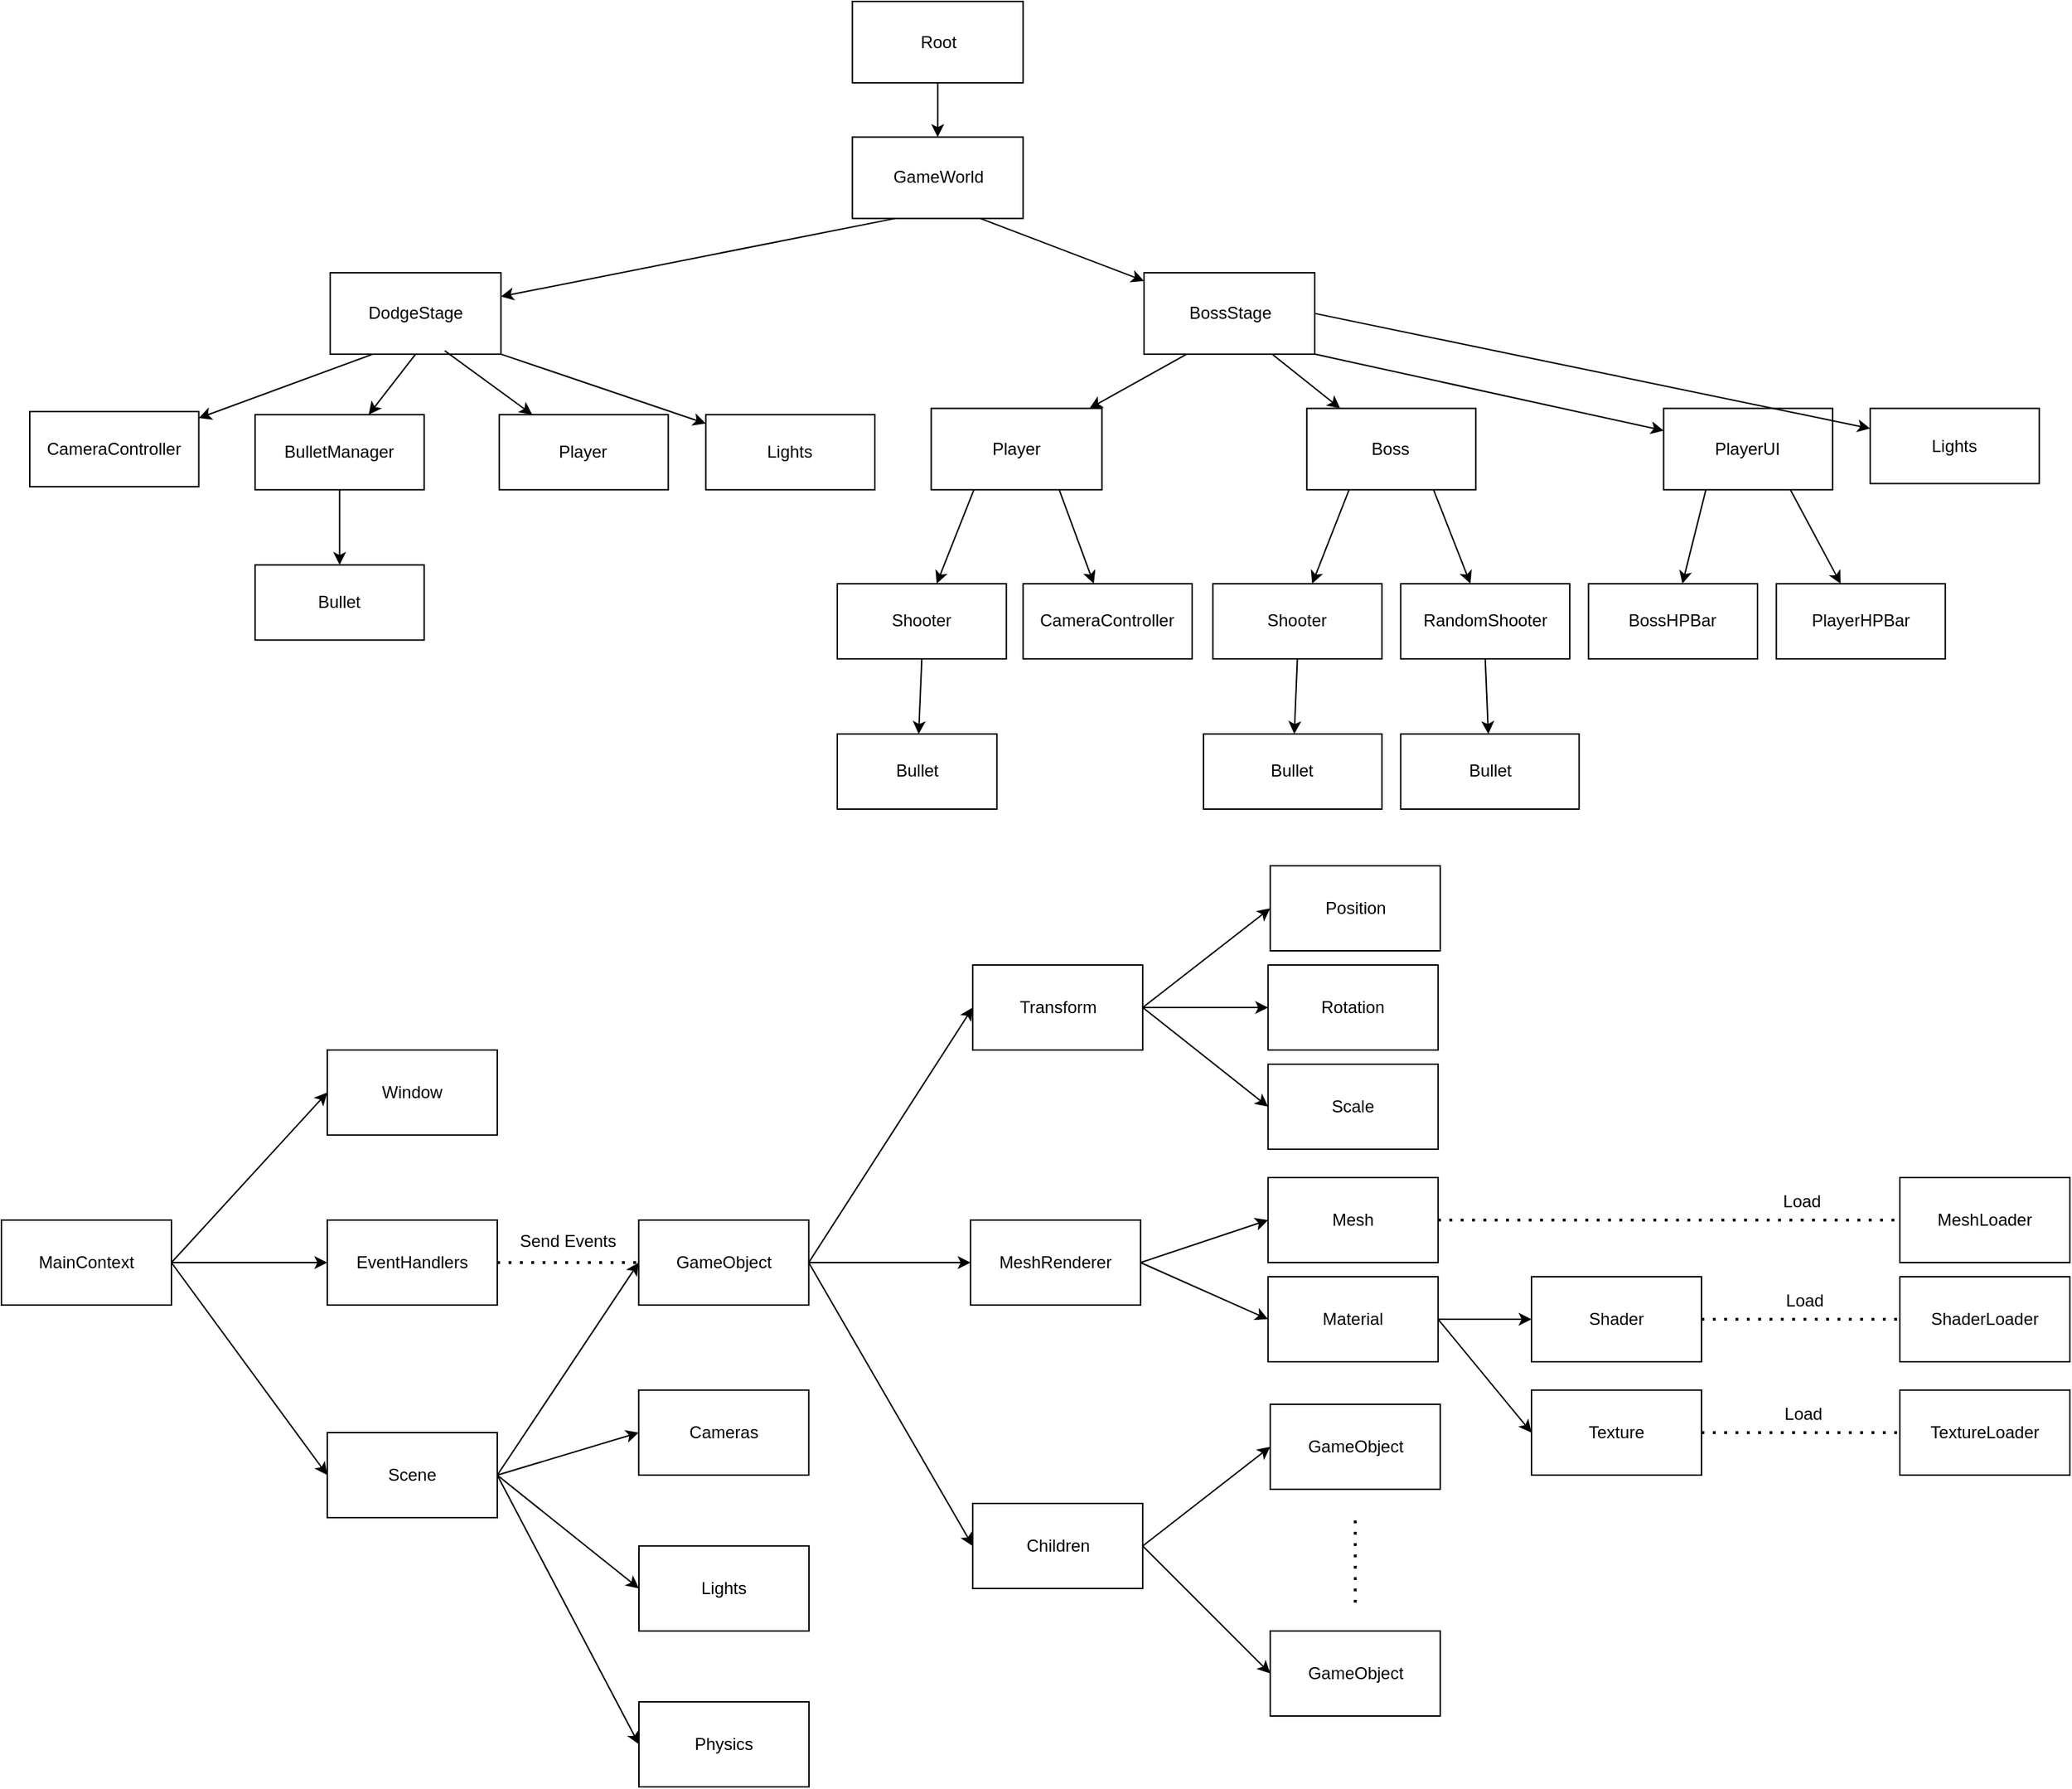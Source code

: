 <mxfile version="15.9.6" type="github"><diagram id="aqf6ywEGWCXtUbfk2wWl" name="Page-1"><mxGraphModel dx="2089" dy="1143" grid="1" gridSize="10" guides="1" tooltips="1" connect="1" arrows="1" fold="1" page="0" pageScale="1" pageWidth="850" pageHeight="1100" math="0" shadow="0"><root><mxCell id="0"/><mxCell id="1" parent="0"/><mxCell id="oaAOK-5P2u1-QqBdz_NR-60" value="GameObject" style="rounded=0;whiteSpace=wrap;html=1;" vertex="1" parent="1"><mxGeometry x="249.84" y="790" width="120" height="60" as="geometry"/></mxCell><mxCell id="oaAOK-5P2u1-QqBdz_NR-61" value="" style="endArrow=classic;html=1;rounded=0;exitX=1;exitY=0.5;exitDx=0;exitDy=0;entryX=0;entryY=0.5;entryDx=0;entryDy=0;" edge="1" parent="1" source="oaAOK-5P2u1-QqBdz_NR-60" target="oaAOK-5P2u1-QqBdz_NR-62"><mxGeometry width="50" height="50" relative="1" as="geometry"><mxPoint x="434.08" y="770" as="sourcePoint"/><mxPoint x="494.08" y="620" as="targetPoint"/></mxGeometry></mxCell><mxCell id="oaAOK-5P2u1-QqBdz_NR-62" value="Transform" style="rounded=0;whiteSpace=wrap;html=1;" vertex="1" parent="1"><mxGeometry x="485.6" y="610" width="120" height="60" as="geometry"/></mxCell><mxCell id="oaAOK-5P2u1-QqBdz_NR-63" value="" style="endArrow=classic;html=1;rounded=0;exitX=1;exitY=0.5;exitDx=0;exitDy=0;" edge="1" parent="1" source="oaAOK-5P2u1-QqBdz_NR-60" target="oaAOK-5P2u1-QqBdz_NR-64"><mxGeometry width="50" height="50" relative="1" as="geometry"><mxPoint x="544.08" y="800" as="sourcePoint"/><mxPoint x="484.08" y="820" as="targetPoint"/></mxGeometry></mxCell><mxCell id="oaAOK-5P2u1-QqBdz_NR-64" value="MeshRenderer" style="rounded=0;whiteSpace=wrap;html=1;" vertex="1" parent="1"><mxGeometry x="484.08" y="790" width="120" height="60" as="geometry"/></mxCell><mxCell id="oaAOK-5P2u1-QqBdz_NR-65" value="" style="endArrow=classic;html=1;rounded=0;exitX=1;exitY=0.5;exitDx=0;exitDy=0;entryX=0;entryY=0.5;entryDx=0;entryDy=0;" edge="1" parent="1" source="oaAOK-5P2u1-QqBdz_NR-60" target="oaAOK-5P2u1-QqBdz_NR-66"><mxGeometry width="50" height="50" relative="1" as="geometry"><mxPoint x="354.08" y="1000" as="sourcePoint"/><mxPoint x="474.08" y="940" as="targetPoint"/></mxGeometry></mxCell><mxCell id="oaAOK-5P2u1-QqBdz_NR-66" value="Children" style="rounded=0;whiteSpace=wrap;html=1;" vertex="1" parent="1"><mxGeometry x="485.6" y="990" width="120" height="60" as="geometry"/></mxCell><mxCell id="oaAOK-5P2u1-QqBdz_NR-67" value="" style="endArrow=classic;html=1;rounded=0;exitX=1;exitY=0.5;exitDx=0;exitDy=0;entryX=0;entryY=0.5;entryDx=0;entryDy=0;" edge="1" parent="1" source="oaAOK-5P2u1-QqBdz_NR-64" target="oaAOK-5P2u1-QqBdz_NR-68"><mxGeometry width="50" height="50" relative="1" as="geometry"><mxPoint x="654.08" y="880" as="sourcePoint"/><mxPoint x="694.08" y="790" as="targetPoint"/></mxGeometry></mxCell><mxCell id="oaAOK-5P2u1-QqBdz_NR-68" value="Mesh" style="rounded=0;whiteSpace=wrap;html=1;" vertex="1" parent="1"><mxGeometry x="694.08" y="760" width="120" height="60" as="geometry"/></mxCell><mxCell id="oaAOK-5P2u1-QqBdz_NR-69" value="" style="endArrow=classic;html=1;rounded=0;exitX=1;exitY=0.5;exitDx=0;exitDy=0;entryX=0;entryY=0.5;entryDx=0;entryDy=0;" edge="1" parent="1" source="oaAOK-5P2u1-QqBdz_NR-64" target="oaAOK-5P2u1-QqBdz_NR-70"><mxGeometry width="50" height="50" relative="1" as="geometry"><mxPoint x="544.08" y="810" as="sourcePoint"/><mxPoint x="634.08" y="880" as="targetPoint"/></mxGeometry></mxCell><mxCell id="oaAOK-5P2u1-QqBdz_NR-70" value="Material" style="rounded=0;whiteSpace=wrap;html=1;" vertex="1" parent="1"><mxGeometry x="694.08" y="830" width="120" height="60" as="geometry"/></mxCell><mxCell id="oaAOK-5P2u1-QqBdz_NR-71" value="GameObject" style="rounded=0;whiteSpace=wrap;html=1;" vertex="1" parent="1"><mxGeometry x="695.6" y="920" width="120" height="60" as="geometry"/></mxCell><mxCell id="oaAOK-5P2u1-QqBdz_NR-72" value="" style="endArrow=classic;html=1;rounded=0;exitX=1;exitY=0.5;exitDx=0;exitDy=0;entryX=0;entryY=0.5;entryDx=0;entryDy=0;" edge="1" parent="1" source="oaAOK-5P2u1-QqBdz_NR-66" target="oaAOK-5P2u1-QqBdz_NR-71"><mxGeometry width="50" height="50" relative="1" as="geometry"><mxPoint x="595.6" y="1050" as="sourcePoint"/><mxPoint x="645.6" y="1000" as="targetPoint"/></mxGeometry></mxCell><mxCell id="oaAOK-5P2u1-QqBdz_NR-73" value="" style="endArrow=none;dashed=1;html=1;dashPattern=1 3;strokeWidth=2;rounded=0;" edge="1" parent="1"><mxGeometry width="50" height="50" relative="1" as="geometry"><mxPoint x="755.6" y="1060" as="sourcePoint"/><mxPoint x="755.6" y="1000" as="targetPoint"/></mxGeometry></mxCell><mxCell id="oaAOK-5P2u1-QqBdz_NR-74" value="GameObject" style="rounded=0;whiteSpace=wrap;html=1;" vertex="1" parent="1"><mxGeometry x="695.6" y="1080" width="120" height="60" as="geometry"/></mxCell><mxCell id="oaAOK-5P2u1-QqBdz_NR-75" value="" style="endArrow=classic;html=1;rounded=0;exitX=1;exitY=0.5;exitDx=0;exitDy=0;entryX=0;entryY=0.5;entryDx=0;entryDy=0;" edge="1" parent="1" source="oaAOK-5P2u1-QqBdz_NR-66" target="oaAOK-5P2u1-QqBdz_NR-74"><mxGeometry width="50" height="50" relative="1" as="geometry"><mxPoint x="505.6" y="1120" as="sourcePoint"/><mxPoint x="555.6" y="1070" as="targetPoint"/></mxGeometry></mxCell><mxCell id="oaAOK-5P2u1-QqBdz_NR-76" value="Position" style="rounded=0;whiteSpace=wrap;html=1;" vertex="1" parent="1"><mxGeometry x="695.6" y="540" width="120" height="60" as="geometry"/></mxCell><mxCell id="oaAOK-5P2u1-QqBdz_NR-77" value="Scale" style="rounded=0;whiteSpace=wrap;html=1;" vertex="1" parent="1"><mxGeometry x="694.08" y="680" width="120" height="60" as="geometry"/></mxCell><mxCell id="oaAOK-5P2u1-QqBdz_NR-78" value="&lt;div&gt;Rotation&lt;/div&gt;" style="rounded=0;whiteSpace=wrap;html=1;" vertex="1" parent="1"><mxGeometry x="694.08" y="610" width="120" height="60" as="geometry"/></mxCell><mxCell id="oaAOK-5P2u1-QqBdz_NR-79" value="" style="endArrow=classic;html=1;rounded=0;entryX=0;entryY=0.5;entryDx=0;entryDy=0;exitX=1;exitY=0.5;exitDx=0;exitDy=0;" edge="1" parent="1" source="oaAOK-5P2u1-QqBdz_NR-62" target="oaAOK-5P2u1-QqBdz_NR-76"><mxGeometry width="50" height="50" relative="1" as="geometry"><mxPoint x="534.08" y="720" as="sourcePoint"/><mxPoint x="694.08" y="560" as="targetPoint"/></mxGeometry></mxCell><mxCell id="oaAOK-5P2u1-QqBdz_NR-80" value="" style="endArrow=classic;html=1;rounded=0;entryX=0;entryY=0.5;entryDx=0;entryDy=0;exitX=1;exitY=0.5;exitDx=0;exitDy=0;" edge="1" parent="1" source="oaAOK-5P2u1-QqBdz_NR-62" target="oaAOK-5P2u1-QqBdz_NR-78"><mxGeometry width="50" height="50" relative="1" as="geometry"><mxPoint x="614.08" y="710" as="sourcePoint"/><mxPoint x="664.08" y="660" as="targetPoint"/></mxGeometry></mxCell><mxCell id="oaAOK-5P2u1-QqBdz_NR-81" value="" style="endArrow=classic;html=1;rounded=0;entryX=0;entryY=0.5;entryDx=0;entryDy=0;exitX=1;exitY=0.5;exitDx=0;exitDy=0;" edge="1" parent="1" source="oaAOK-5P2u1-QqBdz_NR-62" target="oaAOK-5P2u1-QqBdz_NR-77"><mxGeometry width="50" height="50" relative="1" as="geometry"><mxPoint x="604.08" y="750" as="sourcePoint"/><mxPoint x="654.08" y="700" as="targetPoint"/></mxGeometry></mxCell><mxCell id="oaAOK-5P2u1-QqBdz_NR-82" value="Scene" style="rounded=0;whiteSpace=wrap;html=1;" vertex="1" parent="1"><mxGeometry x="30.0" y="940" width="120" height="60" as="geometry"/></mxCell><mxCell id="oaAOK-5P2u1-QqBdz_NR-83" value="" style="endArrow=classic;html=1;rounded=0;exitX=1;exitY=0.5;exitDx=0;exitDy=0;entryX=0;entryY=0.5;entryDx=0;entryDy=0;" edge="1" parent="1" source="oaAOK-5P2u1-QqBdz_NR-82" target="oaAOK-5P2u1-QqBdz_NR-60"><mxGeometry width="50" height="50" relative="1" as="geometry"><mxPoint x="281.36" y="960" as="sourcePoint"/><mxPoint x="331.36" y="910" as="targetPoint"/></mxGeometry></mxCell><mxCell id="oaAOK-5P2u1-QqBdz_NR-84" value="" style="endArrow=classic;html=1;rounded=0;exitX=1;exitY=0.5;exitDx=0;exitDy=0;entryX=0;entryY=0.5;entryDx=0;entryDy=0;" edge="1" parent="1" source="oaAOK-5P2u1-QqBdz_NR-82" target="oaAOK-5P2u1-QqBdz_NR-85"><mxGeometry width="50" height="50" relative="1" as="geometry"><mxPoint x="250" y="1110" as="sourcePoint"/><mxPoint x="240" y="1110" as="targetPoint"/></mxGeometry></mxCell><mxCell id="oaAOK-5P2u1-QqBdz_NR-85" value="Physics" style="rounded=0;whiteSpace=wrap;html=1;" vertex="1" parent="1"><mxGeometry x="250.0" y="1130" width="120" height="60" as="geometry"/></mxCell><mxCell id="oaAOK-5P2u1-QqBdz_NR-86" value="Cameras" style="rounded=0;whiteSpace=wrap;html=1;" vertex="1" parent="1"><mxGeometry x="249.84" y="910" width="120" height="60" as="geometry"/></mxCell><mxCell id="oaAOK-5P2u1-QqBdz_NR-87" value="Lights" style="rounded=0;whiteSpace=wrap;html=1;" vertex="1" parent="1"><mxGeometry x="250" y="1020" width="120" height="60" as="geometry"/></mxCell><mxCell id="oaAOK-5P2u1-QqBdz_NR-88" value="" style="endArrow=classic;html=1;rounded=0;exitX=1;exitY=0.5;exitDx=0;exitDy=0;entryX=0;entryY=0.5;entryDx=0;entryDy=0;" edge="1" parent="1" source="oaAOK-5P2u1-QqBdz_NR-82" target="oaAOK-5P2u1-QqBdz_NR-86"><mxGeometry width="50" height="50" relative="1" as="geometry"><mxPoint x="230" y="1060" as="sourcePoint"/><mxPoint x="280" y="1010" as="targetPoint"/></mxGeometry></mxCell><mxCell id="oaAOK-5P2u1-QqBdz_NR-89" value="" style="endArrow=classic;html=1;rounded=0;exitX=1;exitY=0.5;exitDx=0;exitDy=0;entryX=0;entryY=0.5;entryDx=0;entryDy=0;" edge="1" parent="1" source="oaAOK-5P2u1-QqBdz_NR-82" target="oaAOK-5P2u1-QqBdz_NR-87"><mxGeometry width="50" height="50" relative="1" as="geometry"><mxPoint x="100" y="1110" as="sourcePoint"/><mxPoint x="180" y="1100" as="targetPoint"/></mxGeometry></mxCell><mxCell id="oaAOK-5P2u1-QqBdz_NR-90" value="MainContext" style="rounded=0;whiteSpace=wrap;html=1;" vertex="1" parent="1"><mxGeometry x="-200" y="790" width="120" height="60" as="geometry"/></mxCell><mxCell id="oaAOK-5P2u1-QqBdz_NR-91" value="" style="endArrow=classic;html=1;rounded=0;exitX=1;exitY=0.5;exitDx=0;exitDy=0;entryX=0;entryY=0.5;entryDx=0;entryDy=0;" edge="1" parent="1" source="oaAOK-5P2u1-QqBdz_NR-90" target="oaAOK-5P2u1-QqBdz_NR-82"><mxGeometry width="50" height="50" relative="1" as="geometry"><mxPoint x="50" y="1140" as="sourcePoint"/><mxPoint x="100" y="1090" as="targetPoint"/></mxGeometry></mxCell><mxCell id="oaAOK-5P2u1-QqBdz_NR-92" value="Window" style="rounded=0;whiteSpace=wrap;html=1;" vertex="1" parent="1"><mxGeometry x="30" y="670" width="120" height="60" as="geometry"/></mxCell><mxCell id="oaAOK-5P2u1-QqBdz_NR-93" value="" style="endArrow=classic;html=1;rounded=0;exitX=1;exitY=0.5;exitDx=0;exitDy=0;entryX=0;entryY=0.5;entryDx=0;entryDy=0;" edge="1" parent="1" source="oaAOK-5P2u1-QqBdz_NR-90" target="oaAOK-5P2u1-QqBdz_NR-92"><mxGeometry width="50" height="50" relative="1" as="geometry"><mxPoint x="60" y="840" as="sourcePoint"/><mxPoint x="110" y="790" as="targetPoint"/></mxGeometry></mxCell><mxCell id="oaAOK-5P2u1-QqBdz_NR-94" value="EventHandlers" style="rounded=0;whiteSpace=wrap;html=1;" vertex="1" parent="1"><mxGeometry x="30" y="790" width="120" height="60" as="geometry"/></mxCell><mxCell id="oaAOK-5P2u1-QqBdz_NR-95" value="" style="endArrow=classic;html=1;rounded=0;exitX=1;exitY=0.5;exitDx=0;exitDy=0;entryX=0;entryY=0.5;entryDx=0;entryDy=0;" edge="1" parent="1" source="oaAOK-5P2u1-QqBdz_NR-90" target="oaAOK-5P2u1-QqBdz_NR-94"><mxGeometry width="50" height="50" relative="1" as="geometry"><mxPoint x="-150" y="980" as="sourcePoint"/><mxPoint x="-100" y="930" as="targetPoint"/></mxGeometry></mxCell><mxCell id="oaAOK-5P2u1-QqBdz_NR-96" value="" style="endArrow=none;dashed=1;html=1;dashPattern=1 3;strokeWidth=2;rounded=0;exitX=1;exitY=0.5;exitDx=0;exitDy=0;" edge="1" parent="1" source="oaAOK-5P2u1-QqBdz_NR-94"><mxGeometry width="50" height="50" relative="1" as="geometry"><mxPoint x="170" y="850" as="sourcePoint"/><mxPoint x="250" y="820" as="targetPoint"/></mxGeometry></mxCell><mxCell id="oaAOK-5P2u1-QqBdz_NR-99" value="Send Events" style="text;html=1;strokeColor=none;fillColor=none;align=center;verticalAlign=middle;whiteSpace=wrap;rounded=0;" vertex="1" parent="1"><mxGeometry x="150" y="790" width="100" height="30" as="geometry"/></mxCell><mxCell id="oaAOK-5P2u1-QqBdz_NR-100" value="&lt;div&gt;MeshLoader&lt;/div&gt;" style="rounded=0;whiteSpace=wrap;html=1;" vertex="1" parent="1"><mxGeometry x="1140" y="760" width="120" height="60" as="geometry"/></mxCell><mxCell id="oaAOK-5P2u1-QqBdz_NR-101" value="&lt;div&gt;TextureLoader&lt;/div&gt;" style="rounded=0;whiteSpace=wrap;html=1;" vertex="1" parent="1"><mxGeometry x="1140" y="910" width="120" height="60" as="geometry"/></mxCell><mxCell id="oaAOK-5P2u1-QqBdz_NR-102" value="" style="endArrow=none;dashed=1;html=1;dashPattern=1 3;strokeWidth=2;rounded=0;exitX=1;exitY=0.5;exitDx=0;exitDy=0;entryX=0;entryY=0.5;entryDx=0;entryDy=0;" edge="1" parent="1" source="oaAOK-5P2u1-QqBdz_NR-68" target="oaAOK-5P2u1-QqBdz_NR-100"><mxGeometry width="50" height="50" relative="1" as="geometry"><mxPoint x="930" y="810" as="sourcePoint"/><mxPoint x="980" y="760" as="targetPoint"/></mxGeometry></mxCell><mxCell id="oaAOK-5P2u1-QqBdz_NR-103" value="" style="endArrow=none;dashed=1;html=1;dashPattern=1 3;strokeWidth=2;rounded=0;entryX=0;entryY=0.5;entryDx=0;entryDy=0;exitX=1;exitY=0.5;exitDx=0;exitDy=0;" edge="1" parent="1" source="oaAOK-5P2u1-QqBdz_NR-108" target="oaAOK-5P2u1-QqBdz_NR-101"><mxGeometry width="50" height="50" relative="1" as="geometry"><mxPoint x="930" y="970" as="sourcePoint"/><mxPoint x="1050" y="970" as="targetPoint"/></mxGeometry></mxCell><mxCell id="oaAOK-5P2u1-QqBdz_NR-104" value="Load" style="text;html=1;strokeColor=none;fillColor=none;align=center;verticalAlign=middle;whiteSpace=wrap;rounded=0;" vertex="1" parent="1"><mxGeometry x="1041" y="762" width="60" height="30" as="geometry"/></mxCell><mxCell id="oaAOK-5P2u1-QqBdz_NR-105" value="Load" style="text;html=1;strokeColor=none;fillColor=none;align=center;verticalAlign=middle;whiteSpace=wrap;rounded=0;" vertex="1" parent="1"><mxGeometry x="1042" y="912" width="60" height="30" as="geometry"/></mxCell><mxCell id="oaAOK-5P2u1-QqBdz_NR-106" value="Shader" style="rounded=0;whiteSpace=wrap;html=1;" vertex="1" parent="1"><mxGeometry x="880" y="830" width="120" height="60" as="geometry"/></mxCell><mxCell id="oaAOK-5P2u1-QqBdz_NR-107" value="" style="endArrow=classic;html=1;rounded=0;exitX=1;exitY=0.5;exitDx=0;exitDy=0;entryX=0;entryY=0.5;entryDx=0;entryDy=0;" edge="1" parent="1" source="oaAOK-5P2u1-QqBdz_NR-70" target="oaAOK-5P2u1-QqBdz_NR-106"><mxGeometry width="50" height="50" relative="1" as="geometry"><mxPoint x="860" y="910" as="sourcePoint"/><mxPoint x="1010" y="1120" as="targetPoint"/></mxGeometry></mxCell><mxCell id="oaAOK-5P2u1-QqBdz_NR-108" value="Texture" style="rounded=0;whiteSpace=wrap;html=1;" vertex="1" parent="1"><mxGeometry x="880" y="910" width="120" height="60" as="geometry"/></mxCell><mxCell id="oaAOK-5P2u1-QqBdz_NR-109" value="" style="endArrow=classic;html=1;rounded=0;exitX=1;exitY=0.5;exitDx=0;exitDy=0;entryX=0;entryY=0.5;entryDx=0;entryDy=0;" edge="1" parent="1" source="oaAOK-5P2u1-QqBdz_NR-70" target="oaAOK-5P2u1-QqBdz_NR-108"><mxGeometry width="50" height="50" relative="1" as="geometry"><mxPoint x="860" y="1190" as="sourcePoint"/><mxPoint x="910" y="1140" as="targetPoint"/></mxGeometry></mxCell><mxCell id="oaAOK-5P2u1-QqBdz_NR-112" value="&lt;div&gt;ShaderLoader&lt;/div&gt;" style="rounded=0;whiteSpace=wrap;html=1;" vertex="1" parent="1"><mxGeometry x="1140" y="830" width="120" height="60" as="geometry"/></mxCell><mxCell id="oaAOK-5P2u1-QqBdz_NR-115" value="" style="endArrow=none;dashed=1;html=1;dashPattern=1 3;strokeWidth=2;rounded=0;entryX=0;entryY=0.5;entryDx=0;entryDy=0;exitX=1;exitY=0.5;exitDx=0;exitDy=0;" edge="1" parent="1" source="oaAOK-5P2u1-QqBdz_NR-106" target="oaAOK-5P2u1-QqBdz_NR-112"><mxGeometry width="50" height="50" relative="1" as="geometry"><mxPoint x="1010" y="950" as="sourcePoint"/><mxPoint x="1150" y="950" as="targetPoint"/></mxGeometry></mxCell><mxCell id="oaAOK-5P2u1-QqBdz_NR-116" value="Load" style="text;html=1;strokeColor=none;fillColor=none;align=center;verticalAlign=middle;whiteSpace=wrap;rounded=0;" vertex="1" parent="1"><mxGeometry x="1043" y="832" width="60" height="30" as="geometry"/></mxCell><mxCell id="oaAOK-5P2u1-QqBdz_NR-117" value="" style="group" vertex="1" connectable="0" parent="1"><mxGeometry x="-180" y="-70" width="1418.37" height="570" as="geometry"/></mxCell><mxCell id="oaAOK-5P2u1-QqBdz_NR-1" value="&lt;div&gt;Root&lt;/div&gt;" style="rounded=0;whiteSpace=wrap;html=1;" vertex="1" parent="oaAOK-5P2u1-QqBdz_NR-117"><mxGeometry x="580.644" width="120.507" height="57.442" as="geometry"/></mxCell><mxCell id="oaAOK-5P2u1-QqBdz_NR-3" value="&lt;div&gt;GameWorld&lt;/div&gt;" style="rounded=0;whiteSpace=wrap;html=1;" vertex="1" parent="oaAOK-5P2u1-QqBdz_NR-117"><mxGeometry x="580.644" y="95.736" width="120.507" height="57.442" as="geometry"/></mxCell><mxCell id="oaAOK-5P2u1-QqBdz_NR-2" style="edgeStyle=orthogonalEdgeStyle;rounded=0;orthogonalLoop=1;jettySize=auto;html=1;exitX=0.5;exitY=1;exitDx=0;exitDy=0;" edge="1" parent="oaAOK-5P2u1-QqBdz_NR-117" source="oaAOK-5P2u1-QqBdz_NR-1" target="oaAOK-5P2u1-QqBdz_NR-3"><mxGeometry relative="1" as="geometry"><mxPoint x="640.898" y="124.457" as="targetPoint"/></mxGeometry></mxCell><mxCell id="oaAOK-5P2u1-QqBdz_NR-5" value="" style="endArrow=classic;html=1;rounded=0;exitX=0.25;exitY=1;exitDx=0;exitDy=0;" edge="1" parent="oaAOK-5P2u1-QqBdz_NR-117" source="oaAOK-5P2u1-QqBdz_NR-3" target="oaAOK-5P2u1-QqBdz_NR-6"><mxGeometry width="50" height="50" relative="1" as="geometry"><mxPoint x="545.496" y="248.915" as="sourcePoint"/><mxPoint x="535.454" y="191.473" as="targetPoint"/></mxGeometry></mxCell><mxCell id="oaAOK-5P2u1-QqBdz_NR-6" value="DodgeStage" style="rounded=0;whiteSpace=wrap;html=1;" vertex="1" parent="oaAOK-5P2u1-QqBdz_NR-117"><mxGeometry x="212.093" y="191.473" width="120.507" height="57.442" as="geometry"/></mxCell><mxCell id="oaAOK-5P2u1-QqBdz_NR-7" value="" style="endArrow=classic;html=1;rounded=0;exitX=0.75;exitY=1;exitDx=0;exitDy=0;" edge="1" parent="oaAOK-5P2u1-QqBdz_NR-117" source="oaAOK-5P2u1-QqBdz_NR-3" target="oaAOK-5P2u1-QqBdz_NR-8"><mxGeometry width="50" height="50" relative="1" as="geometry"><mxPoint x="696.13" y="201.047" as="sourcePoint"/><mxPoint x="746.341" y="181.899" as="targetPoint"/></mxGeometry></mxCell><mxCell id="oaAOK-5P2u1-QqBdz_NR-8" value="BossStage" style="rounded=0;whiteSpace=wrap;html=1;" vertex="1" parent="oaAOK-5P2u1-QqBdz_NR-117"><mxGeometry x="786.51" y="191.473" width="120.507" height="57.442" as="geometry"/></mxCell><mxCell id="oaAOK-5P2u1-QqBdz_NR-10" value="" style="endArrow=classic;html=1;rounded=0;exitX=0.25;exitY=1;exitDx=0;exitDy=0;" edge="1" parent="oaAOK-5P2u1-QqBdz_NR-117" source="oaAOK-5P2u1-QqBdz_NR-8" target="oaAOK-5P2u1-QqBdz_NR-13"><mxGeometry width="50" height="50" relative="1" as="geometry"><mxPoint x="716.215" y="315.93" as="sourcePoint"/><mxPoint x="746.341" y="296.783" as="targetPoint"/></mxGeometry></mxCell><mxCell id="oaAOK-5P2u1-QqBdz_NR-13" value="Player" style="rounded=0;whiteSpace=wrap;html=1;" vertex="1" parent="oaAOK-5P2u1-QqBdz_NR-117"><mxGeometry x="636.284" y="287.209" width="120.507" height="57.442" as="geometry"/></mxCell><mxCell id="oaAOK-5P2u1-QqBdz_NR-15" value="" style="endArrow=classic;html=1;rounded=0;exitX=0.75;exitY=1;exitDx=0;exitDy=0;" edge="1" parent="oaAOK-5P2u1-QqBdz_NR-117" source="oaAOK-5P2u1-QqBdz_NR-8" target="oaAOK-5P2u1-QqBdz_NR-16"><mxGeometry width="50" height="50" relative="1" as="geometry"><mxPoint x="847.045" y="251.86" as="sourcePoint"/><mxPoint x="917.06" y="287.209" as="targetPoint"/></mxGeometry></mxCell><mxCell id="oaAOK-5P2u1-QqBdz_NR-16" value="Boss" style="rounded=0;whiteSpace=wrap;html=1;" vertex="1" parent="oaAOK-5P2u1-QqBdz_NR-117"><mxGeometry x="901.394" y="287.214" width="119.302" height="57.437" as="geometry"/></mxCell><mxCell id="oaAOK-5P2u1-QqBdz_NR-19" value="" style="endArrow=classic;html=1;rounded=0;exitX=1;exitY=1;exitDx=0;exitDy=0;" edge="1" parent="oaAOK-5P2u1-QqBdz_NR-117" source="oaAOK-5P2u1-QqBdz_NR-8" target="oaAOK-5P2u1-QqBdz_NR-21"><mxGeometry width="50" height="50" relative="1" as="geometry"><mxPoint x="901.394" y="463.953" as="sourcePoint"/><mxPoint x="1073.719" y="291.628" as="targetPoint"/></mxGeometry></mxCell><mxCell id="oaAOK-5P2u1-QqBdz_NR-21" value="PlayerUI" style="rounded=0;whiteSpace=wrap;html=1;" vertex="1" parent="oaAOK-5P2u1-QqBdz_NR-117"><mxGeometry x="1153.254" y="287.214" width="119.302" height="57.437" as="geometry"/></mxCell><mxCell id="oaAOK-5P2u1-QqBdz_NR-23" value="" style="endArrow=classic;html=1;rounded=0;exitX=0.25;exitY=1;exitDx=0;exitDy=0;" edge="1" parent="oaAOK-5P2u1-QqBdz_NR-117" source="oaAOK-5P2u1-QqBdz_NR-16" target="oaAOK-5P2u1-QqBdz_NR-24"><mxGeometry width="50" height="50" relative="1" as="geometry"><mxPoint x="768.836" y="477.209" as="sourcePoint"/><mxPoint x="835.115" y="410.93" as="targetPoint"/></mxGeometry></mxCell><mxCell id="oaAOK-5P2u1-QqBdz_NR-24" value="&lt;div&gt;Shooter&lt;/div&gt;" style="rounded=0;whiteSpace=wrap;html=1;" vertex="1" parent="oaAOK-5P2u1-QqBdz_NR-117"><mxGeometry x="835.115" y="410.93" width="119.302" height="53.023" as="geometry"/></mxCell><mxCell id="oaAOK-5P2u1-QqBdz_NR-26" value="" style="endArrow=classic;html=1;rounded=0;exitX=0.75;exitY=1;exitDx=0;exitDy=0;" edge="1" parent="oaAOK-5P2u1-QqBdz_NR-117" source="oaAOK-5P2u1-QqBdz_NR-16" target="oaAOK-5P2u1-QqBdz_NR-27"><mxGeometry width="50" height="50" relative="1" as="geometry"><mxPoint x="927.906" y="357.907" as="sourcePoint"/><mxPoint x="954.417" y="397.674" as="targetPoint"/></mxGeometry></mxCell><mxCell id="oaAOK-5P2u1-QqBdz_NR-27" value="RandomShooter" style="rounded=0;whiteSpace=wrap;html=1;" vertex="1" parent="oaAOK-5P2u1-QqBdz_NR-117"><mxGeometry x="967.673" y="410.93" width="119.302" height="53.023" as="geometry"/></mxCell><mxCell id="oaAOK-5P2u1-QqBdz_NR-28" value="" style="endArrow=classic;html=1;rounded=0;exitX=0.25;exitY=1;exitDx=0;exitDy=0;" edge="1" parent="oaAOK-5P2u1-QqBdz_NR-117" source="oaAOK-5P2u1-QqBdz_NR-21" target="oaAOK-5P2u1-QqBdz_NR-29"><mxGeometry width="50" height="50" relative="1" as="geometry"><mxPoint x="1100.231" y="556.744" as="sourcePoint"/><mxPoint x="1073.719" y="410.93" as="targetPoint"/></mxGeometry></mxCell><mxCell id="oaAOK-5P2u1-QqBdz_NR-29" value="BossHPBar" style="rounded=0;whiteSpace=wrap;html=1;" vertex="1" parent="oaAOK-5P2u1-QqBdz_NR-117"><mxGeometry x="1100.231" y="410.93" width="119.302" height="53.023" as="geometry"/></mxCell><mxCell id="oaAOK-5P2u1-QqBdz_NR-30" value="" style="endArrow=classic;html=1;rounded=0;exitX=0.75;exitY=1;exitDx=0;exitDy=0;" edge="1" parent="oaAOK-5P2u1-QqBdz_NR-117" source="oaAOK-5P2u1-QqBdz_NR-21" target="oaAOK-5P2u1-QqBdz_NR-31"><mxGeometry width="50" height="50" relative="1" as="geometry"><mxPoint x="1285.812" y="463.953" as="sourcePoint"/><mxPoint x="1352.091" y="397.674" as="targetPoint"/></mxGeometry></mxCell><mxCell id="oaAOK-5P2u1-QqBdz_NR-31" value="PlayerHPBar" style="rounded=0;whiteSpace=wrap;html=1;" vertex="1" parent="oaAOK-5P2u1-QqBdz_NR-117"><mxGeometry x="1232.789" y="410.93" width="119.302" height="53.023" as="geometry"/></mxCell><mxCell id="oaAOK-5P2u1-QqBdz_NR-32" value="" style="endArrow=classic;html=1;rounded=0;exitX=0.25;exitY=1;exitDx=0;exitDy=0;" edge="1" parent="oaAOK-5P2u1-QqBdz_NR-117" source="oaAOK-5P2u1-QqBdz_NR-13" target="oaAOK-5P2u1-QqBdz_NR-33"><mxGeometry width="50" height="50" relative="1" as="geometry"><mxPoint x="278.372" y="503.721" as="sourcePoint"/><mxPoint x="596.511" y="424.186" as="targetPoint"/></mxGeometry></mxCell><mxCell id="oaAOK-5P2u1-QqBdz_NR-33" value="&lt;div&gt;Shooter&lt;/div&gt;" style="rounded=0;whiteSpace=wrap;html=1;" vertex="1" parent="oaAOK-5P2u1-QqBdz_NR-117"><mxGeometry x="569.999" y="410.93" width="119.302" height="53.023" as="geometry"/></mxCell><mxCell id="oaAOK-5P2u1-QqBdz_NR-35" value="" style="endArrow=classic;html=1;rounded=0;exitX=0.75;exitY=1;exitDx=0;exitDy=0;" edge="1" parent="oaAOK-5P2u1-QqBdz_NR-117" source="oaAOK-5P2u1-QqBdz_NR-13" target="oaAOK-5P2u1-QqBdz_NR-36"><mxGeometry width="50" height="50" relative="1" as="geometry"><mxPoint x="636.278" y="570" as="sourcePoint"/><mxPoint x="702.557" y="424.186" as="targetPoint"/></mxGeometry></mxCell><mxCell id="oaAOK-5P2u1-QqBdz_NR-36" value="CameraController" style="rounded=0;whiteSpace=wrap;html=1;" vertex="1" parent="oaAOK-5P2u1-QqBdz_NR-117"><mxGeometry x="701.152" y="410.93" width="119.302" height="53.023" as="geometry"/></mxCell><mxCell id="oaAOK-5P2u1-QqBdz_NR-41" value="" style="endArrow=classic;html=1;rounded=0;exitX=0.25;exitY=1;exitDx=0;exitDy=0;" edge="1" parent="oaAOK-5P2u1-QqBdz_NR-117" source="oaAOK-5P2u1-QqBdz_NR-6" target="oaAOK-5P2u1-QqBdz_NR-42"><mxGeometry width="50" height="50" relative="1" as="geometry"><mxPoint x="251.86" y="344.651" as="sourcePoint"/><mxPoint x="66.279" y="384.419" as="targetPoint"/></mxGeometry></mxCell><mxCell id="oaAOK-5P2u1-QqBdz_NR-42" value="CameraController" style="rounded=0;whiteSpace=wrap;html=1;" vertex="1" parent="oaAOK-5P2u1-QqBdz_NR-117"><mxGeometry y="289.427" width="119.302" height="53.023" as="geometry"/></mxCell><mxCell id="oaAOK-5P2u1-QqBdz_NR-43" value="" style="endArrow=classic;html=1;rounded=0;exitX=0.5;exitY=1;exitDx=0;exitDy=0;" edge="1" parent="oaAOK-5P2u1-QqBdz_NR-117" source="oaAOK-5P2u1-QqBdz_NR-6" target="oaAOK-5P2u1-QqBdz_NR-44"><mxGeometry width="50" height="50" relative="1" as="geometry"><mxPoint x="172.325" y="477.209" as="sourcePoint"/><mxPoint x="198.837" y="304.884" as="targetPoint"/></mxGeometry></mxCell><mxCell id="oaAOK-5P2u1-QqBdz_NR-44" value="BulletManager" style="rounded=0;whiteSpace=wrap;html=1;" vertex="1" parent="oaAOK-5P2u1-QqBdz_NR-117"><mxGeometry x="159.07" y="291.628" width="119.302" height="53.023" as="geometry"/></mxCell><mxCell id="oaAOK-5P2u1-QqBdz_NR-45" value="" style="endArrow=classic;html=1;rounded=0;exitX=0.671;exitY=0.959;exitDx=0;exitDy=0;exitPerimeter=0;" edge="1" parent="oaAOK-5P2u1-QqBdz_NR-117" source="oaAOK-5P2u1-QqBdz_NR-6" target="oaAOK-5P2u1-QqBdz_NR-46"><mxGeometry width="50" height="50" relative="1" as="geometry"><mxPoint x="291.627" y="463.953" as="sourcePoint"/><mxPoint x="357.906" y="304.884" as="targetPoint"/></mxGeometry></mxCell><mxCell id="oaAOK-5P2u1-QqBdz_NR-46" value="Player" style="rounded=0;whiteSpace=wrap;html=1;" vertex="1" parent="oaAOK-5P2u1-QqBdz_NR-117"><mxGeometry x="331.395" y="291.628" width="119.302" height="53.023" as="geometry"/></mxCell><mxCell id="oaAOK-5P2u1-QqBdz_NR-48" value="" style="endArrow=classic;html=1;rounded=0;exitX=1;exitY=0.5;exitDx=0;exitDy=0;" edge="1" parent="oaAOK-5P2u1-QqBdz_NR-117" source="oaAOK-5P2u1-QqBdz_NR-8" target="oaAOK-5P2u1-QqBdz_NR-49"><mxGeometry width="50" height="50" relative="1" as="geometry"><mxPoint x="1365.347" y="357.907" as="sourcePoint"/><mxPoint x="1431.626" y="291.628" as="targetPoint"/></mxGeometry></mxCell><mxCell id="oaAOK-5P2u1-QqBdz_NR-49" value="Lights" style="rounded=0;whiteSpace=wrap;html=1;" vertex="1" parent="oaAOK-5P2u1-QqBdz_NR-117"><mxGeometry x="1299.068" y="287.214" width="119.302" height="53.023" as="geometry"/></mxCell><mxCell id="oaAOK-5P2u1-QqBdz_NR-50" value="" style="endArrow=classic;html=1;rounded=0;exitX=1;exitY=1;exitDx=0;exitDy=0;" edge="1" parent="oaAOK-5P2u1-QqBdz_NR-117" source="oaAOK-5P2u1-QqBdz_NR-6" target="oaAOK-5P2u1-QqBdz_NR-51"><mxGeometry width="50" height="50" relative="1" as="geometry"><mxPoint x="331.395" y="477.209" as="sourcePoint"/><mxPoint x="516.976" y="291.628" as="targetPoint"/></mxGeometry></mxCell><mxCell id="oaAOK-5P2u1-QqBdz_NR-51" value="Lights" style="rounded=0;whiteSpace=wrap;html=1;" vertex="1" parent="oaAOK-5P2u1-QqBdz_NR-117"><mxGeometry x="477.209" y="291.628" width="119.302" height="53.023" as="geometry"/></mxCell><mxCell id="oaAOK-5P2u1-QqBdz_NR-52" value="" style="endArrow=classic;html=1;rounded=0;exitX=0.5;exitY=1;exitDx=0;exitDy=0;" edge="1" parent="oaAOK-5P2u1-QqBdz_NR-117" source="oaAOK-5P2u1-QqBdz_NR-44" target="oaAOK-5P2u1-QqBdz_NR-53"><mxGeometry width="50" height="50" relative="1" as="geometry"><mxPoint x="132.558" y="543.488" as="sourcePoint"/><mxPoint x="198.837" y="477.209" as="targetPoint"/></mxGeometry></mxCell><mxCell id="oaAOK-5P2u1-QqBdz_NR-53" value="Bullet" style="rounded=0;whiteSpace=wrap;html=1;" vertex="1" parent="oaAOK-5P2u1-QqBdz_NR-117"><mxGeometry x="159.07" y="397.674" width="119.302" height="53.023" as="geometry"/></mxCell><mxCell id="oaAOK-5P2u1-QqBdz_NR-54" value="" style="endArrow=classic;html=1;rounded=0;exitX=0.5;exitY=1;exitDx=0;exitDy=0;" edge="1" parent="oaAOK-5P2u1-QqBdz_NR-117" source="oaAOK-5P2u1-QqBdz_NR-33" target="oaAOK-5P2u1-QqBdz_NR-55"><mxGeometry width="50" height="50" relative="1" as="geometry"><mxPoint x="636.278" y="768.837" as="sourcePoint"/><mxPoint x="629.65" y="530.233" as="targetPoint"/></mxGeometry></mxCell><mxCell id="oaAOK-5P2u1-QqBdz_NR-55" value="Bullet" style="rounded=0;whiteSpace=wrap;html=1;" vertex="1" parent="oaAOK-5P2u1-QqBdz_NR-117"><mxGeometry x="569.999" y="516.977" width="112.674" height="53.023" as="geometry"/></mxCell><mxCell id="oaAOK-5P2u1-QqBdz_NR-56" value="" style="endArrow=classic;html=1;rounded=0;exitX=0.5;exitY=1;exitDx=0;exitDy=0;" edge="1" parent="oaAOK-5P2u1-QqBdz_NR-117" source="oaAOK-5P2u1-QqBdz_NR-24" target="oaAOK-5P2u1-QqBdz_NR-57"><mxGeometry width="50" height="50" relative="1" as="geometry"><mxPoint x="914.65" y="676.047" as="sourcePoint"/><mxPoint x="894.766" y="530.233" as="targetPoint"/></mxGeometry></mxCell><mxCell id="oaAOK-5P2u1-QqBdz_NR-57" value="Bullet" style="rounded=0;whiteSpace=wrap;html=1;" vertex="1" parent="oaAOK-5P2u1-QqBdz_NR-117"><mxGeometry x="828.487" y="516.977" width="125.93" height="53.023" as="geometry"/></mxCell><mxCell id="oaAOK-5P2u1-QqBdz_NR-58" value="" style="endArrow=classic;html=1;rounded=0;exitX=0.5;exitY=1;exitDx=0;exitDy=0;" edge="1" parent="oaAOK-5P2u1-QqBdz_NR-117" source="oaAOK-5P2u1-QqBdz_NR-27" target="oaAOK-5P2u1-QqBdz_NR-59"><mxGeometry width="50" height="50" relative="1" as="geometry"><mxPoint x="1073.719" y="609.767" as="sourcePoint"/><mxPoint x="1027.324" y="530.233" as="targetPoint"/></mxGeometry></mxCell><mxCell id="oaAOK-5P2u1-QqBdz_NR-59" value="Bullet" style="rounded=0;whiteSpace=wrap;html=1;" vertex="1" parent="oaAOK-5P2u1-QqBdz_NR-117"><mxGeometry x="967.673" y="516.977" width="125.93" height="53.023" as="geometry"/></mxCell></root></mxGraphModel></diagram></mxfile>